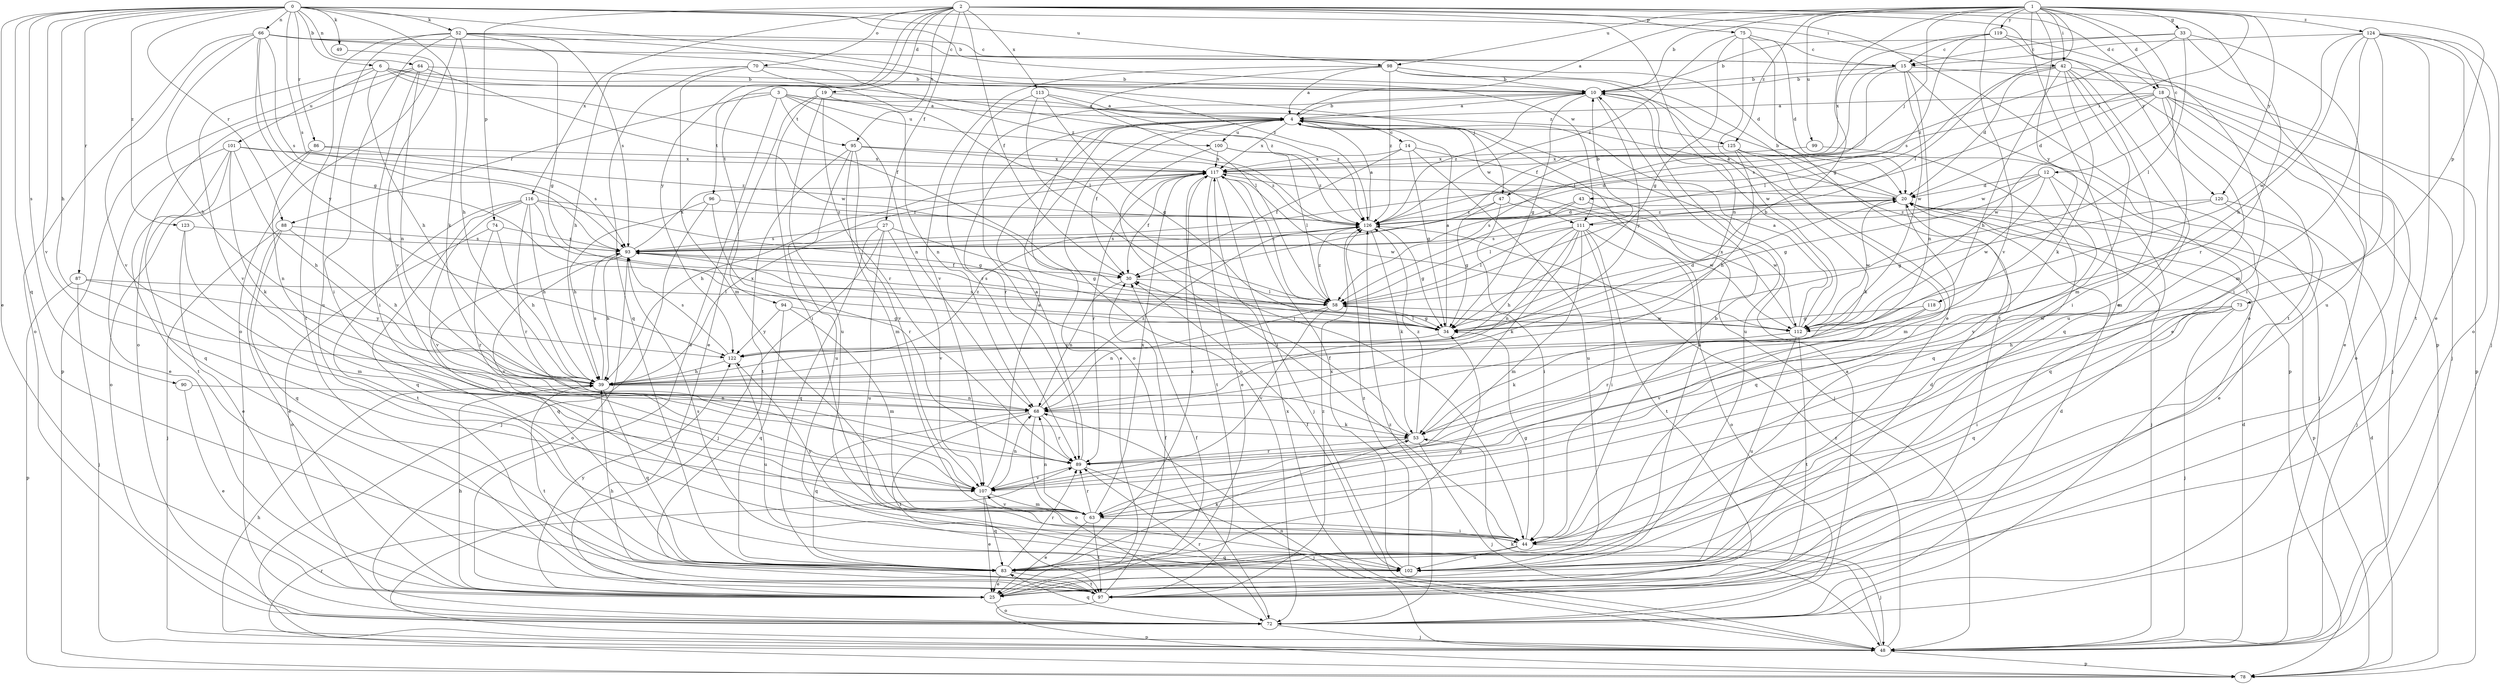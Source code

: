 strict digraph  {
0;
1;
2;
3;
4;
6;
10;
12;
14;
15;
18;
19;
20;
25;
27;
30;
33;
34;
39;
42;
43;
44;
47;
48;
49;
52;
53;
58;
63;
64;
66;
68;
70;
72;
73;
74;
75;
78;
83;
86;
87;
88;
89;
90;
93;
94;
95;
96;
97;
98;
99;
100;
101;
102;
107;
111;
112;
113;
116;
117;
118;
119;
120;
122;
123;
124;
125;
126;
0 -> 6  [label=b];
0 -> 10  [label=b];
0 -> 25  [label=e];
0 -> 39  [label=h];
0 -> 42  [label=i];
0 -> 49  [label=k];
0 -> 52  [label=k];
0 -> 53  [label=k];
0 -> 64  [label=n];
0 -> 66  [label=n];
0 -> 83  [label=q];
0 -> 86  [label=r];
0 -> 87  [label=r];
0 -> 88  [label=r];
0 -> 90  [label=s];
0 -> 93  [label=s];
0 -> 98  [label=u];
0 -> 107  [label=v];
0 -> 111  [label=w];
0 -> 123  [label=z];
1 -> 4  [label=a];
1 -> 10  [label=b];
1 -> 12  [label=c];
1 -> 18  [label=d];
1 -> 25  [label=e];
1 -> 33  [label=g];
1 -> 34  [label=g];
1 -> 42  [label=i];
1 -> 43  [label=i];
1 -> 47  [label=j];
1 -> 58  [label=l];
1 -> 73  [label=p];
1 -> 98  [label=u];
1 -> 99  [label=u];
1 -> 107  [label=v];
1 -> 118  [label=y];
1 -> 119  [label=y];
1 -> 120  [label=y];
1 -> 124  [label=z];
1 -> 125  [label=z];
2 -> 18  [label=d];
2 -> 19  [label=d];
2 -> 27  [label=f];
2 -> 30  [label=f];
2 -> 68  [label=n];
2 -> 70  [label=o];
2 -> 72  [label=o];
2 -> 74  [label=p];
2 -> 75  [label=p];
2 -> 78  [label=p];
2 -> 94  [label=t];
2 -> 95  [label=t];
2 -> 113  [label=x];
2 -> 116  [label=x];
2 -> 120  [label=y];
2 -> 122  [label=y];
3 -> 4  [label=a];
3 -> 25  [label=e];
3 -> 68  [label=n];
3 -> 88  [label=r];
3 -> 95  [label=t];
3 -> 96  [label=t];
3 -> 100  [label=u];
3 -> 125  [label=z];
4 -> 10  [label=b];
4 -> 14  [label=c];
4 -> 25  [label=e];
4 -> 30  [label=f];
4 -> 72  [label=o];
4 -> 89  [label=r];
4 -> 100  [label=u];
4 -> 111  [label=w];
4 -> 117  [label=x];
6 -> 10  [label=b];
6 -> 30  [label=f];
6 -> 39  [label=h];
6 -> 47  [label=j];
6 -> 101  [label=u];
6 -> 107  [label=v];
6 -> 126  [label=z];
10 -> 4  [label=a];
10 -> 34  [label=g];
10 -> 72  [label=o];
10 -> 102  [label=u];
10 -> 122  [label=y];
10 -> 126  [label=z];
12 -> 20  [label=d];
12 -> 34  [label=g];
12 -> 83  [label=q];
12 -> 107  [label=v];
12 -> 111  [label=w];
12 -> 112  [label=w];
14 -> 30  [label=f];
14 -> 34  [label=g];
14 -> 48  [label=j];
14 -> 102  [label=u];
14 -> 117  [label=x];
15 -> 10  [label=b];
15 -> 25  [label=e];
15 -> 30  [label=f];
15 -> 58  [label=l];
15 -> 68  [label=n];
15 -> 78  [label=p];
15 -> 112  [label=w];
18 -> 4  [label=a];
18 -> 20  [label=d];
18 -> 25  [label=e];
18 -> 48  [label=j];
18 -> 63  [label=m];
18 -> 72  [label=o];
18 -> 83  [label=q];
18 -> 93  [label=s];
18 -> 112  [label=w];
19 -> 4  [label=a];
19 -> 25  [label=e];
19 -> 44  [label=i];
19 -> 68  [label=n];
19 -> 89  [label=r];
19 -> 102  [label=u];
20 -> 4  [label=a];
20 -> 10  [label=b];
20 -> 48  [label=j];
20 -> 58  [label=l];
20 -> 78  [label=p];
20 -> 83  [label=q];
20 -> 112  [label=w];
20 -> 126  [label=z];
25 -> 30  [label=f];
25 -> 39  [label=h];
25 -> 72  [label=o];
25 -> 122  [label=y];
27 -> 34  [label=g];
27 -> 48  [label=j];
27 -> 83  [label=q];
27 -> 93  [label=s];
27 -> 102  [label=u];
27 -> 107  [label=v];
30 -> 58  [label=l];
30 -> 68  [label=n];
33 -> 10  [label=b];
33 -> 15  [label=c];
33 -> 58  [label=l];
33 -> 89  [label=r];
33 -> 102  [label=u];
33 -> 126  [label=z];
34 -> 4  [label=a];
34 -> 20  [label=d];
34 -> 58  [label=l];
34 -> 122  [label=y];
39 -> 68  [label=n];
39 -> 83  [label=q];
39 -> 93  [label=s];
39 -> 97  [label=t];
39 -> 117  [label=x];
42 -> 10  [label=b];
42 -> 20  [label=d];
42 -> 39  [label=h];
42 -> 44  [label=i];
42 -> 48  [label=j];
42 -> 53  [label=k];
42 -> 58  [label=l];
42 -> 63  [label=m];
42 -> 102  [label=u];
43 -> 93  [label=s];
43 -> 112  [label=w];
43 -> 126  [label=z];
44 -> 10  [label=b];
44 -> 34  [label=g];
44 -> 48  [label=j];
44 -> 83  [label=q];
44 -> 102  [label=u];
44 -> 122  [label=y];
47 -> 34  [label=g];
47 -> 44  [label=i];
47 -> 112  [label=w];
47 -> 126  [label=z];
48 -> 20  [label=d];
48 -> 39  [label=h];
48 -> 53  [label=k];
48 -> 68  [label=n];
48 -> 78  [label=p];
48 -> 117  [label=x];
48 -> 126  [label=z];
49 -> 72  [label=o];
52 -> 15  [label=c];
52 -> 34  [label=g];
52 -> 39  [label=h];
52 -> 44  [label=i];
52 -> 93  [label=s];
52 -> 97  [label=t];
52 -> 102  [label=u];
52 -> 107  [label=v];
52 -> 126  [label=z];
53 -> 30  [label=f];
53 -> 48  [label=j];
53 -> 89  [label=r];
53 -> 126  [label=z];
58 -> 34  [label=g];
58 -> 68  [label=n];
58 -> 93  [label=s];
58 -> 107  [label=v];
58 -> 112  [label=w];
58 -> 126  [label=z];
63 -> 25  [label=e];
63 -> 44  [label=i];
63 -> 68  [label=n];
63 -> 89  [label=r];
63 -> 97  [label=t];
63 -> 107  [label=v];
63 -> 117  [label=x];
64 -> 10  [label=b];
64 -> 44  [label=i];
64 -> 68  [label=n];
64 -> 72  [label=o];
64 -> 78  [label=p];
64 -> 112  [label=w];
66 -> 15  [label=c];
66 -> 20  [label=d];
66 -> 34  [label=g];
66 -> 39  [label=h];
66 -> 72  [label=o];
66 -> 93  [label=s];
66 -> 107  [label=v];
66 -> 122  [label=y];
66 -> 126  [label=z];
68 -> 53  [label=k];
68 -> 72  [label=o];
68 -> 83  [label=q];
68 -> 89  [label=r];
68 -> 97  [label=t];
68 -> 126  [label=z];
70 -> 10  [label=b];
70 -> 39  [label=h];
70 -> 58  [label=l];
70 -> 63  [label=m];
70 -> 83  [label=q];
72 -> 4  [label=a];
72 -> 20  [label=d];
72 -> 48  [label=j];
72 -> 83  [label=q];
72 -> 89  [label=r];
72 -> 126  [label=z];
73 -> 39  [label=h];
73 -> 44  [label=i];
73 -> 48  [label=j];
73 -> 83  [label=q];
73 -> 112  [label=w];
74 -> 39  [label=h];
74 -> 72  [label=o];
74 -> 89  [label=r];
74 -> 93  [label=s];
75 -> 15  [label=c];
75 -> 20  [label=d];
75 -> 25  [label=e];
75 -> 34  [label=g];
75 -> 97  [label=t];
75 -> 126  [label=z];
78 -> 20  [label=d];
78 -> 89  [label=r];
83 -> 25  [label=e];
83 -> 34  [label=g];
83 -> 53  [label=k];
83 -> 89  [label=r];
83 -> 97  [label=t];
83 -> 117  [label=x];
86 -> 68  [label=n];
86 -> 72  [label=o];
86 -> 93  [label=s];
86 -> 117  [label=x];
87 -> 48  [label=j];
87 -> 58  [label=l];
87 -> 78  [label=p];
87 -> 122  [label=y];
88 -> 25  [label=e];
88 -> 39  [label=h];
88 -> 48  [label=j];
88 -> 83  [label=q];
88 -> 93  [label=s];
89 -> 4  [label=a];
89 -> 48  [label=j];
89 -> 107  [label=v];
90 -> 25  [label=e];
90 -> 68  [label=n];
93 -> 30  [label=f];
93 -> 39  [label=h];
93 -> 72  [label=o];
93 -> 83  [label=q];
93 -> 107  [label=v];
93 -> 117  [label=x];
94 -> 34  [label=g];
94 -> 63  [label=m];
94 -> 83  [label=q];
94 -> 122  [label=y];
95 -> 63  [label=m];
95 -> 97  [label=t];
95 -> 102  [label=u];
95 -> 107  [label=v];
95 -> 117  [label=x];
95 -> 126  [label=z];
96 -> 39  [label=h];
96 -> 48  [label=j];
96 -> 89  [label=r];
96 -> 126  [label=z];
97 -> 30  [label=f];
97 -> 39  [label=h];
97 -> 78  [label=p];
97 -> 126  [label=z];
98 -> 4  [label=a];
98 -> 10  [label=b];
98 -> 58  [label=l];
98 -> 78  [label=p];
98 -> 107  [label=v];
98 -> 112  [label=w];
98 -> 126  [label=z];
99 -> 83  [label=q];
99 -> 117  [label=x];
100 -> 44  [label=i];
100 -> 58  [label=l];
100 -> 117  [label=x];
100 -> 126  [label=z];
101 -> 25  [label=e];
101 -> 39  [label=h];
101 -> 53  [label=k];
101 -> 83  [label=q];
101 -> 97  [label=t];
101 -> 117  [label=x];
101 -> 126  [label=z];
102 -> 4  [label=a];
102 -> 20  [label=d];
102 -> 30  [label=f];
102 -> 93  [label=s];
102 -> 117  [label=x];
102 -> 126  [label=z];
107 -> 4  [label=a];
107 -> 25  [label=e];
107 -> 63  [label=m];
107 -> 68  [label=n];
107 -> 83  [label=q];
111 -> 10  [label=b];
111 -> 39  [label=h];
111 -> 44  [label=i];
111 -> 53  [label=k];
111 -> 58  [label=l];
111 -> 63  [label=m];
111 -> 68  [label=n];
111 -> 72  [label=o];
111 -> 93  [label=s];
111 -> 97  [label=t];
112 -> 4  [label=a];
112 -> 10  [label=b];
112 -> 53  [label=k];
112 -> 93  [label=s];
112 -> 97  [label=t];
112 -> 102  [label=u];
112 -> 117  [label=x];
113 -> 4  [label=a];
113 -> 34  [label=g];
113 -> 44  [label=i];
113 -> 89  [label=r];
113 -> 126  [label=z];
116 -> 34  [label=g];
116 -> 39  [label=h];
116 -> 58  [label=l];
116 -> 83  [label=q];
116 -> 89  [label=r];
116 -> 97  [label=t];
116 -> 107  [label=v];
116 -> 126  [label=z];
117 -> 20  [label=d];
117 -> 25  [label=e];
117 -> 30  [label=f];
117 -> 39  [label=h];
117 -> 48  [label=j];
117 -> 58  [label=l];
117 -> 89  [label=r];
117 -> 97  [label=t];
117 -> 112  [label=w];
118 -> 34  [label=g];
118 -> 89  [label=r];
118 -> 107  [label=v];
119 -> 15  [label=c];
119 -> 44  [label=i];
119 -> 93  [label=s];
119 -> 97  [label=t];
119 -> 117  [label=x];
120 -> 25  [label=e];
120 -> 34  [label=g];
120 -> 48  [label=j];
120 -> 126  [label=z];
122 -> 39  [label=h];
122 -> 93  [label=s];
122 -> 102  [label=u];
122 -> 126  [label=z];
123 -> 25  [label=e];
123 -> 63  [label=m];
123 -> 93  [label=s];
124 -> 15  [label=c];
124 -> 25  [label=e];
124 -> 39  [label=h];
124 -> 44  [label=i];
124 -> 48  [label=j];
124 -> 63  [label=m];
124 -> 72  [label=o];
124 -> 97  [label=t];
124 -> 112  [label=w];
125 -> 39  [label=h];
125 -> 48  [label=j];
125 -> 53  [label=k];
125 -> 63  [label=m];
125 -> 117  [label=x];
126 -> 4  [label=a];
126 -> 20  [label=d];
126 -> 34  [label=g];
126 -> 53  [label=k];
126 -> 93  [label=s];
}
